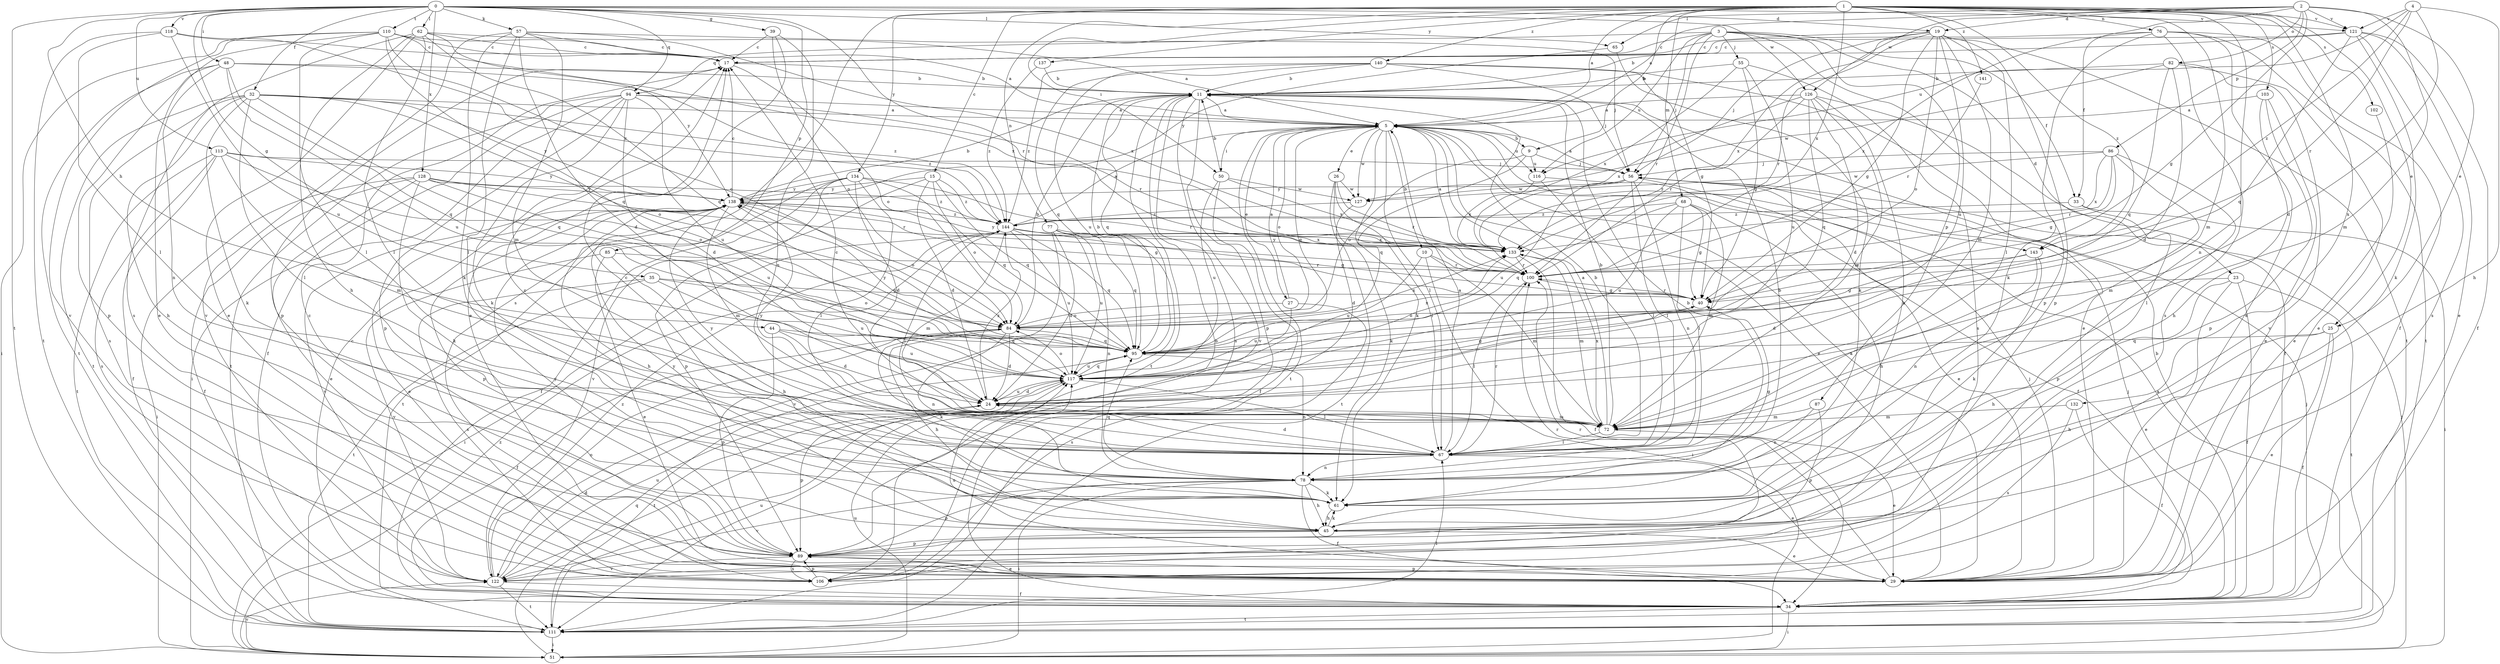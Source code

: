 strict digraph  {
0;
1;
2;
3;
4;
5;
9;
10;
11;
15;
17;
19;
23;
24;
25;
26;
27;
29;
32;
33;
34;
35;
39;
40;
44;
45;
48;
50;
51;
55;
56;
57;
61;
62;
65;
67;
68;
72;
76;
77;
78;
82;
84;
85;
86;
87;
89;
94;
95;
100;
102;
103;
106;
110;
111;
113;
116;
117;
118;
121;
122;
126;
127;
128;
132;
133;
134;
137;
138;
140;
141;
143;
144;
0 -> 19  [label=d];
0 -> 32  [label=f];
0 -> 35  [label=g];
0 -> 39  [label=g];
0 -> 44  [label=h];
0 -> 48  [label=i];
0 -> 57  [label=k];
0 -> 62  [label=l];
0 -> 65  [label=l];
0 -> 85  [label=p];
0 -> 94  [label=q];
0 -> 100  [label=r];
0 -> 110  [label=t];
0 -> 111  [label=t];
0 -> 113  [label=u];
0 -> 118  [label=v];
0 -> 121  [label=v];
0 -> 126  [label=w];
0 -> 128  [label=x];
1 -> 5  [label=a];
1 -> 9  [label=b];
1 -> 15  [label=c];
1 -> 25  [label=e];
1 -> 50  [label=i];
1 -> 68  [label=m];
1 -> 72  [label=m];
1 -> 76  [label=n];
1 -> 77  [label=n];
1 -> 78  [label=n];
1 -> 102  [label=s];
1 -> 103  [label=s];
1 -> 106  [label=s];
1 -> 121  [label=v];
1 -> 132  [label=x];
1 -> 133  [label=x];
1 -> 134  [label=y];
1 -> 137  [label=y];
1 -> 140  [label=z];
1 -> 141  [label=z];
1 -> 143  [label=z];
2 -> 5  [label=a];
2 -> 19  [label=d];
2 -> 25  [label=e];
2 -> 33  [label=f];
2 -> 40  [label=g];
2 -> 65  [label=l];
2 -> 72  [label=m];
2 -> 82  [label=o];
2 -> 86  [label=p];
2 -> 121  [label=v];
2 -> 126  [label=w];
3 -> 17  [label=c];
3 -> 23  [label=d];
3 -> 33  [label=f];
3 -> 55  [label=j];
3 -> 56  [label=j];
3 -> 87  [label=p];
3 -> 89  [label=p];
3 -> 94  [label=q];
3 -> 100  [label=r];
3 -> 116  [label=u];
4 -> 24  [label=d];
4 -> 45  [label=h];
4 -> 100  [label=r];
4 -> 116  [label=u];
4 -> 121  [label=v];
4 -> 143  [label=z];
5 -> 9  [label=b];
5 -> 10  [label=b];
5 -> 26  [label=e];
5 -> 27  [label=e];
5 -> 29  [label=e];
5 -> 50  [label=i];
5 -> 61  [label=k];
5 -> 67  [label=l];
5 -> 84  [label=o];
5 -> 95  [label=q];
5 -> 111  [label=t];
5 -> 116  [label=u];
5 -> 127  [label=w];
5 -> 143  [label=z];
9 -> 56  [label=j];
9 -> 84  [label=o];
9 -> 95  [label=q];
9 -> 116  [label=u];
10 -> 51  [label=i];
10 -> 72  [label=m];
10 -> 100  [label=r];
10 -> 117  [label=u];
11 -> 5  [label=a];
11 -> 89  [label=p];
11 -> 95  [label=q];
11 -> 106  [label=s];
11 -> 111  [label=t];
11 -> 122  [label=v];
15 -> 24  [label=d];
15 -> 84  [label=o];
15 -> 95  [label=q];
15 -> 122  [label=v];
15 -> 138  [label=y];
15 -> 144  [label=z];
17 -> 11  [label=b];
17 -> 84  [label=o];
17 -> 89  [label=p];
19 -> 17  [label=c];
19 -> 40  [label=g];
19 -> 56  [label=j];
19 -> 67  [label=l];
19 -> 72  [label=m];
19 -> 84  [label=o];
19 -> 89  [label=p];
19 -> 100  [label=r];
19 -> 111  [label=t];
19 -> 117  [label=u];
19 -> 133  [label=x];
23 -> 29  [label=e];
23 -> 34  [label=f];
23 -> 40  [label=g];
23 -> 45  [label=h];
23 -> 111  [label=t];
24 -> 72  [label=m];
24 -> 89  [label=p];
24 -> 117  [label=u];
24 -> 144  [label=z];
25 -> 29  [label=e];
25 -> 34  [label=f];
25 -> 45  [label=h];
25 -> 95  [label=q];
26 -> 61  [label=k];
26 -> 67  [label=l];
26 -> 100  [label=r];
26 -> 111  [label=t];
26 -> 127  [label=w];
27 -> 5  [label=a];
27 -> 84  [label=o];
27 -> 106  [label=s];
27 -> 117  [label=u];
29 -> 5  [label=a];
29 -> 56  [label=j];
29 -> 89  [label=p];
29 -> 100  [label=r];
29 -> 117  [label=u];
32 -> 5  [label=a];
32 -> 45  [label=h];
32 -> 61  [label=k];
32 -> 67  [label=l];
32 -> 84  [label=o];
32 -> 95  [label=q];
32 -> 106  [label=s];
32 -> 111  [label=t];
32 -> 138  [label=y];
32 -> 144  [label=z];
33 -> 51  [label=i];
33 -> 89  [label=p];
33 -> 144  [label=z];
34 -> 11  [label=b];
34 -> 17  [label=c];
34 -> 51  [label=i];
34 -> 56  [label=j];
34 -> 111  [label=t];
35 -> 40  [label=g];
35 -> 84  [label=o];
35 -> 106  [label=s];
35 -> 111  [label=t];
35 -> 117  [label=u];
39 -> 17  [label=c];
39 -> 29  [label=e];
39 -> 78  [label=n];
39 -> 84  [label=o];
40 -> 84  [label=o];
40 -> 100  [label=r];
44 -> 24  [label=d];
44 -> 89  [label=p];
44 -> 95  [label=q];
44 -> 117  [label=u];
45 -> 29  [label=e];
45 -> 61  [label=k];
45 -> 89  [label=p];
45 -> 138  [label=y];
48 -> 11  [label=b];
48 -> 78  [label=n];
48 -> 89  [label=p];
48 -> 95  [label=q];
48 -> 111  [label=t];
48 -> 117  [label=u];
48 -> 144  [label=z];
50 -> 11  [label=b];
50 -> 34  [label=f];
50 -> 117  [label=u];
50 -> 127  [label=w];
50 -> 133  [label=x];
51 -> 5  [label=a];
51 -> 56  [label=j];
51 -> 95  [label=q];
51 -> 117  [label=u];
51 -> 122  [label=v];
51 -> 144  [label=z];
55 -> 11  [label=b];
55 -> 40  [label=g];
55 -> 106  [label=s];
55 -> 117  [label=u];
55 -> 133  [label=x];
56 -> 5  [label=a];
56 -> 29  [label=e];
56 -> 67  [label=l];
56 -> 78  [label=n];
56 -> 117  [label=u];
56 -> 127  [label=w];
56 -> 138  [label=y];
57 -> 17  [label=c];
57 -> 24  [label=d];
57 -> 56  [label=j];
57 -> 61  [label=k];
57 -> 67  [label=l];
57 -> 72  [label=m];
57 -> 122  [label=v];
57 -> 133  [label=x];
61 -> 11  [label=b];
61 -> 17  [label=c];
61 -> 45  [label=h];
62 -> 5  [label=a];
62 -> 17  [label=c];
62 -> 29  [label=e];
62 -> 45  [label=h];
62 -> 67  [label=l];
62 -> 95  [label=q];
62 -> 106  [label=s];
62 -> 138  [label=y];
65 -> 40  [label=g];
65 -> 138  [label=y];
67 -> 5  [label=a];
67 -> 11  [label=b];
67 -> 24  [label=d];
67 -> 29  [label=e];
67 -> 78  [label=n];
67 -> 100  [label=r];
67 -> 138  [label=y];
68 -> 40  [label=g];
68 -> 45  [label=h];
68 -> 67  [label=l];
68 -> 72  [label=m];
68 -> 95  [label=q];
68 -> 117  [label=u];
68 -> 144  [label=z];
72 -> 5  [label=a];
72 -> 11  [label=b];
72 -> 17  [label=c];
72 -> 29  [label=e];
72 -> 67  [label=l];
72 -> 133  [label=x];
72 -> 138  [label=y];
76 -> 17  [label=c];
76 -> 29  [label=e];
76 -> 34  [label=f];
76 -> 61  [label=k];
76 -> 106  [label=s];
76 -> 111  [label=t];
76 -> 133  [label=x];
77 -> 24  [label=d];
77 -> 78  [label=n];
77 -> 95  [label=q];
77 -> 117  [label=u];
77 -> 122  [label=v];
77 -> 133  [label=x];
78 -> 11  [label=b];
78 -> 17  [label=c];
78 -> 34  [label=f];
78 -> 40  [label=g];
78 -> 45  [label=h];
78 -> 51  [label=i];
78 -> 61  [label=k];
78 -> 89  [label=p];
78 -> 95  [label=q];
78 -> 122  [label=v];
82 -> 11  [label=b];
82 -> 24  [label=d];
82 -> 29  [label=e];
82 -> 95  [label=q];
82 -> 122  [label=v];
82 -> 127  [label=w];
84 -> 11  [label=b];
84 -> 24  [label=d];
84 -> 34  [label=f];
84 -> 45  [label=h];
84 -> 61  [label=k];
84 -> 78  [label=n];
84 -> 95  [label=q];
84 -> 133  [label=x];
85 -> 29  [label=e];
85 -> 45  [label=h];
85 -> 100  [label=r];
85 -> 122  [label=v];
86 -> 40  [label=g];
86 -> 56  [label=j];
86 -> 67  [label=l];
86 -> 72  [label=m];
86 -> 100  [label=r];
86 -> 127  [label=w];
86 -> 133  [label=x];
87 -> 72  [label=m];
87 -> 78  [label=n];
87 -> 89  [label=p];
89 -> 17  [label=c];
89 -> 29  [label=e];
89 -> 106  [label=s];
89 -> 122  [label=v];
89 -> 138  [label=y];
94 -> 5  [label=a];
94 -> 24  [label=d];
94 -> 34  [label=f];
94 -> 51  [label=i];
94 -> 61  [label=k];
94 -> 89  [label=p];
94 -> 100  [label=r];
94 -> 111  [label=t];
94 -> 117  [label=u];
95 -> 11  [label=b];
95 -> 78  [label=n];
95 -> 117  [label=u];
95 -> 133  [label=x];
95 -> 138  [label=y];
100 -> 40  [label=g];
100 -> 67  [label=l];
100 -> 138  [label=y];
102 -> 29  [label=e];
103 -> 5  [label=a];
103 -> 29  [label=e];
103 -> 45  [label=h];
103 -> 89  [label=p];
106 -> 11  [label=b];
106 -> 89  [label=p];
110 -> 5  [label=a];
110 -> 17  [label=c];
110 -> 29  [label=e];
110 -> 51  [label=i];
110 -> 67  [label=l];
110 -> 84  [label=o];
110 -> 95  [label=q];
110 -> 122  [label=v];
110 -> 133  [label=x];
111 -> 51  [label=i];
111 -> 56  [label=j];
111 -> 67  [label=l];
111 -> 117  [label=u];
113 -> 34  [label=f];
113 -> 56  [label=j];
113 -> 72  [label=m];
113 -> 84  [label=o];
113 -> 106  [label=s];
113 -> 111  [label=t];
113 -> 138  [label=y];
116 -> 34  [label=f];
116 -> 67  [label=l];
116 -> 133  [label=x];
117 -> 24  [label=d];
117 -> 40  [label=g];
117 -> 67  [label=l];
117 -> 84  [label=o];
117 -> 95  [label=q];
117 -> 111  [label=t];
118 -> 17  [label=c];
118 -> 67  [label=l];
118 -> 111  [label=t];
118 -> 117  [label=u];
118 -> 144  [label=z];
121 -> 11  [label=b];
121 -> 17  [label=c];
121 -> 29  [label=e];
121 -> 34  [label=f];
121 -> 61  [label=k];
121 -> 95  [label=q];
121 -> 106  [label=s];
122 -> 24  [label=d];
122 -> 34  [label=f];
122 -> 84  [label=o];
122 -> 100  [label=r];
122 -> 111  [label=t];
122 -> 117  [label=u];
122 -> 144  [label=z];
126 -> 5  [label=a];
126 -> 24  [label=d];
126 -> 34  [label=f];
126 -> 61  [label=k];
126 -> 72  [label=m];
126 -> 95  [label=q];
126 -> 100  [label=r];
126 -> 133  [label=x];
127 -> 24  [label=d];
127 -> 144  [label=z];
128 -> 29  [label=e];
128 -> 34  [label=f];
128 -> 51  [label=i];
128 -> 61  [label=k];
128 -> 100  [label=r];
128 -> 117  [label=u];
128 -> 138  [label=y];
128 -> 144  [label=z];
132 -> 34  [label=f];
132 -> 72  [label=m];
132 -> 106  [label=s];
133 -> 5  [label=a];
133 -> 34  [label=f];
133 -> 72  [label=m];
133 -> 100  [label=r];
133 -> 138  [label=y];
134 -> 24  [label=d];
134 -> 34  [label=f];
134 -> 67  [label=l];
134 -> 89  [label=p];
134 -> 95  [label=q];
134 -> 100  [label=r];
134 -> 111  [label=t];
134 -> 138  [label=y];
137 -> 11  [label=b];
137 -> 144  [label=z];
138 -> 11  [label=b];
138 -> 17  [label=c];
138 -> 29  [label=e];
138 -> 40  [label=g];
138 -> 45  [label=h];
138 -> 72  [label=m];
138 -> 84  [label=o];
138 -> 89  [label=p];
138 -> 122  [label=v];
138 -> 144  [label=z];
140 -> 11  [label=b];
140 -> 29  [label=e];
140 -> 56  [label=j];
140 -> 61  [label=k];
140 -> 95  [label=q];
140 -> 117  [label=u];
140 -> 144  [label=z];
141 -> 100  [label=r];
143 -> 24  [label=d];
143 -> 61  [label=k];
143 -> 78  [label=n];
143 -> 100  [label=r];
144 -> 5  [label=a];
144 -> 40  [label=g];
144 -> 51  [label=i];
144 -> 67  [label=l];
144 -> 72  [label=m];
144 -> 95  [label=q];
144 -> 117  [label=u];
144 -> 133  [label=x];
}

